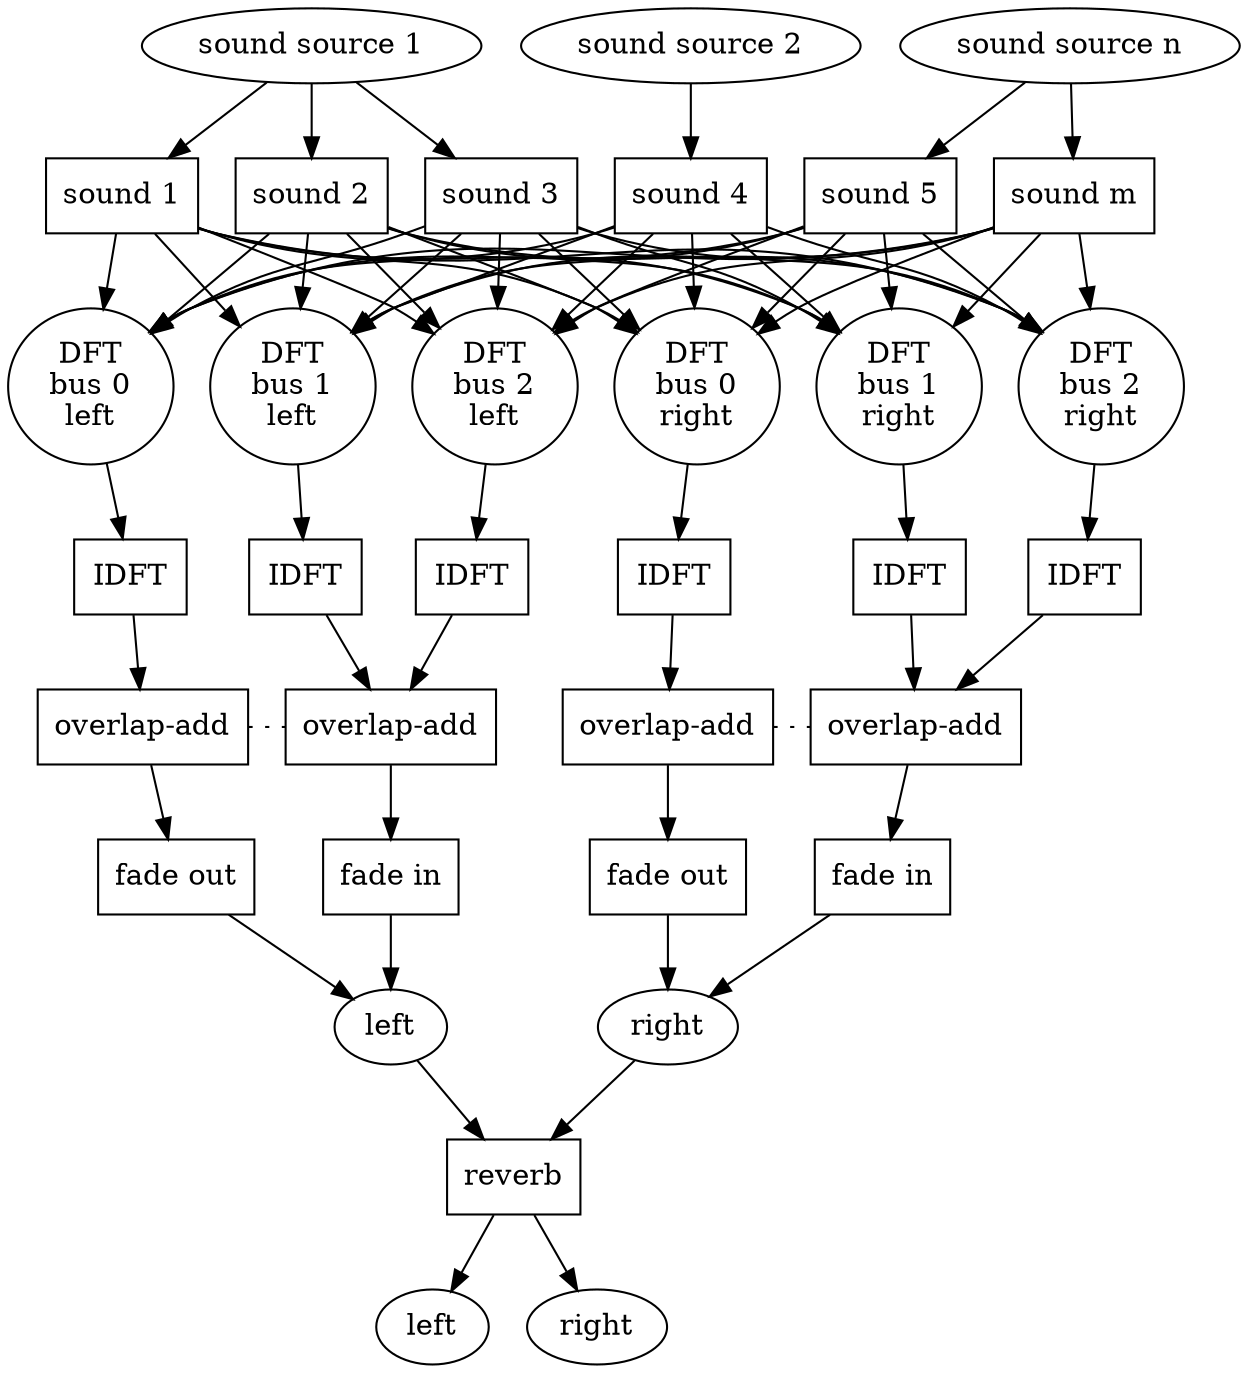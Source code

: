 digraph {
	source1 [label="sound source 1"]
	source2 [label="sound source 2"]
	source3 [label="sound source n"]

	sound1 [label="sound 1",shape=box]
	sound2 [label="sound 2",shape=box]
	sound3 [label="sound 3",shape=box]
	sound4 [label="sound 4",shape=box]
	sound5 [label="sound 5",shape=box]
	sound6 [label="sound m",shape=box]

	bus0l [label="DFT\nbus 0\nleft"]
	bus0r [label="DFT\nbus 0\nright"]
	bus1l [label="DFT\nbus 1\nleft"]
	bus1r [label="DFT\nbus 1\nright"]
	bus2l [label="DFT\nbus 2\nleft"]
	bus2r [label="DFT\nbus 2\nright"]

	idft0l [label=IDFT,shape=box]
	idft0r [label=IDFT,shape=box]
	idft1l [label=IDFT,shape=box]
	idft1r [label=IDFT,shape=box]
	idft2l [label=IDFT,shape=box]
	idft2r [label=IDFT,shape=box]

	overlapadd0l [label="overlap-add",shape=box]
	overlapadd0r [label="overlap-add",shape=box]
	overlapadd12l [label="overlap-add",shape=box]
	overlapadd12r [label="overlap-add",shape=box]

	fade_in_l [label="fade in",shape=box]
	fade_in_r [label="fade in",shape=box]

	fade_out_l [label="fade out",shape=box]
	fade_out_r [label="fade out",shape=box]

	source1 -> sound1
	source1 -> sound2
	source1 -> sound3

	source2 -> sound4

	source3 -> sound5
	source3 -> sound6

	sound1 -> bus0l
	sound1 -> bus1l
	sound1 -> bus2l
	sound1 -> bus0r
	sound1 -> bus1r
	sound1 -> bus2r

	sound2 -> bus0l
	sound2 -> bus1l
	sound2 -> bus2l
	sound2 -> bus0r
	sound2 -> bus1r
	sound2 -> bus2r

	sound3 -> bus0l
	sound3 -> bus1l
	sound3 -> bus2l
	sound3 -> bus0r
	sound3 -> bus1r
	sound3 -> bus2r

	sound4 -> bus0l
	sound4 -> bus1l
	sound4 -> bus2l
	sound4 -> bus0r
	sound4 -> bus1r
	sound4 -> bus2r

	sound5 -> bus0l
	sound5 -> bus1l
	sound5 -> bus2l
	sound5 -> bus0r
	sound5 -> bus1r
	sound5 -> bus2r

	sound6 -> bus0l
	sound6 -> bus1l
	sound6 -> bus2l
	sound6 -> bus0r
	sound6 -> bus1r
	sound6 -> bus2r

	bus0l -> idft0l
	bus1l -> idft1l
	bus2l -> idft2l

	bus0r -> idft0r
	bus1r -> idft1r
	bus2r -> idft2r

	idft0l -> overlapadd0l
	idft1l -> overlapadd12l
	idft2l -> overlapadd12l

	idft0r -> overlapadd0r
	idft1r -> overlapadd12r
	idft2r -> overlapadd12r

	{
		rank=same
		overlapadd0l -> overlapadd12l [dir=none,style=dotted]
		overlapadd0r -> overlapadd12r [dir=none,style=dotted]
	}

	overlapadd0l -> fade_out_l
	overlapadd12l -> fade_in_l

	overlapadd0r -> fade_out_r
	overlapadd12r -> fade_in_r

	fade_out_l -> left
	fade_out_r -> right

	fade_in_l -> left
	fade_in_r -> right

	reverb [shape=box]
	left -> reverb
	right -> reverb

	left2 [label=left]
	right2 [label=right]
	reverb -> left2
	reverb -> right2
}
